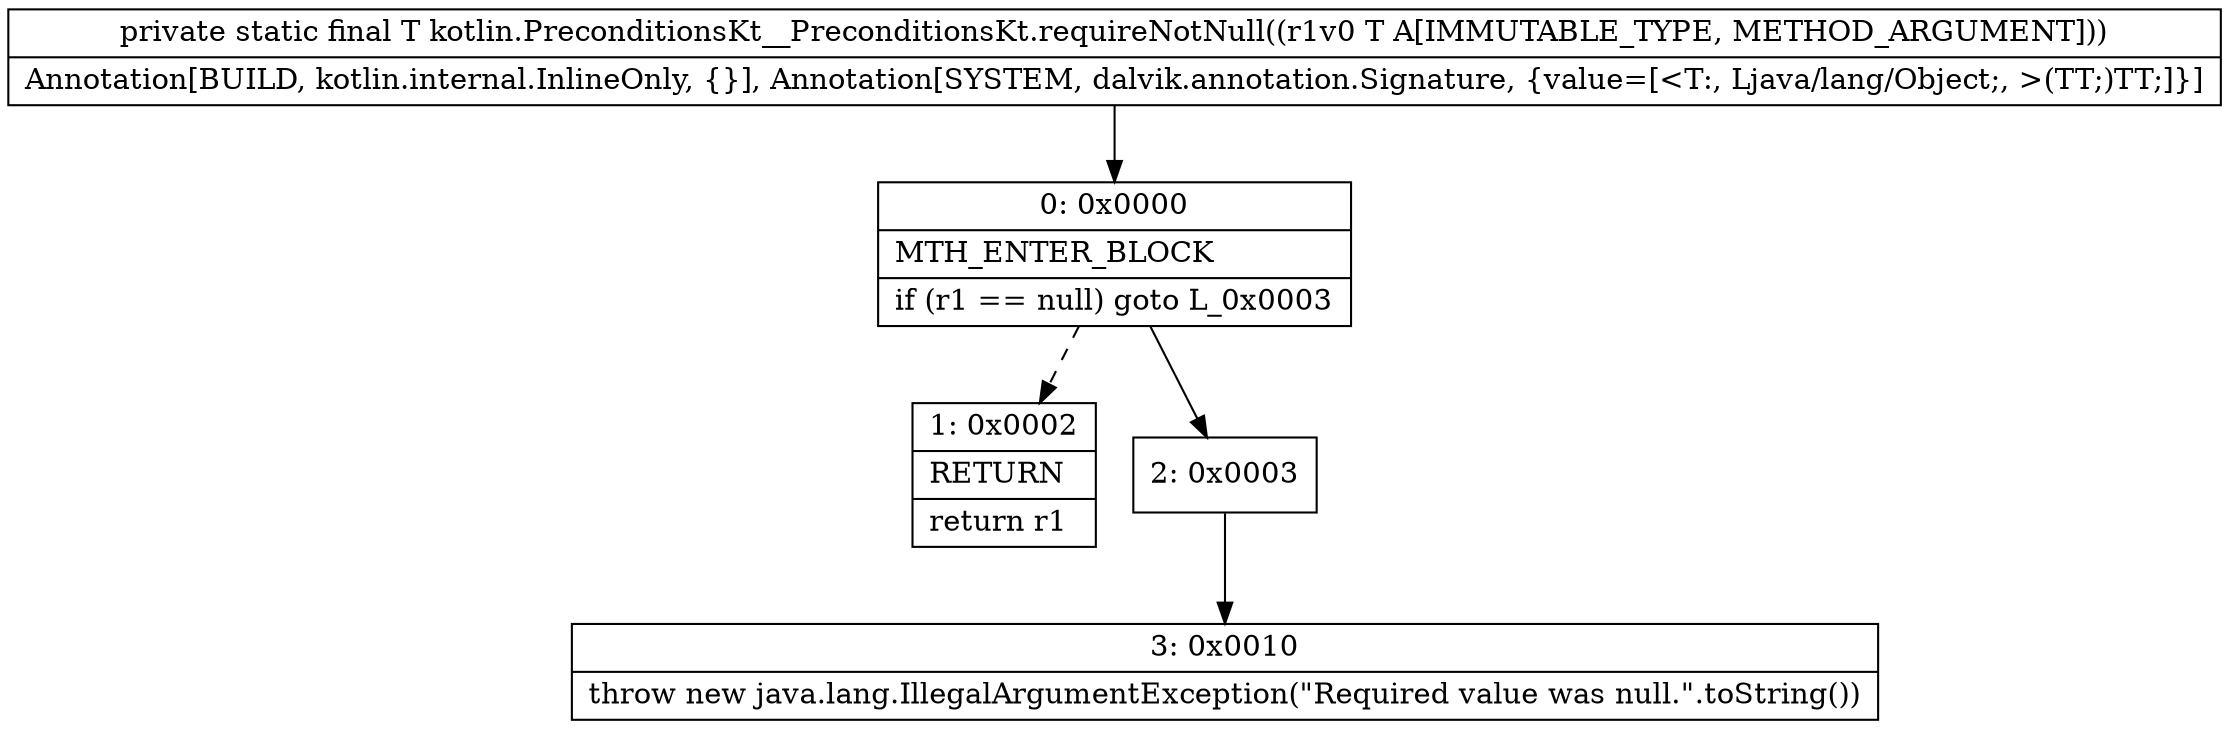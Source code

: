 digraph "CFG forkotlin.PreconditionsKt__PreconditionsKt.requireNotNull(Ljava\/lang\/Object;)Ljava\/lang\/Object;" {
Node_0 [shape=record,label="{0\:\ 0x0000|MTH_ENTER_BLOCK\l|if (r1 == null) goto L_0x0003\l}"];
Node_1 [shape=record,label="{1\:\ 0x0002|RETURN\l|return r1\l}"];
Node_2 [shape=record,label="{2\:\ 0x0003}"];
Node_3 [shape=record,label="{3\:\ 0x0010|throw new java.lang.IllegalArgumentException(\"Required value was null.\".toString())\l}"];
MethodNode[shape=record,label="{private static final T kotlin.PreconditionsKt__PreconditionsKt.requireNotNull((r1v0 T A[IMMUTABLE_TYPE, METHOD_ARGUMENT]))  | Annotation[BUILD, kotlin.internal.InlineOnly, \{\}], Annotation[SYSTEM, dalvik.annotation.Signature, \{value=[\<T:, Ljava\/lang\/Object;, \>(TT;)TT;]\}]\l}"];
MethodNode -> Node_0;
Node_0 -> Node_1[style=dashed];
Node_0 -> Node_2;
Node_2 -> Node_3;
}


